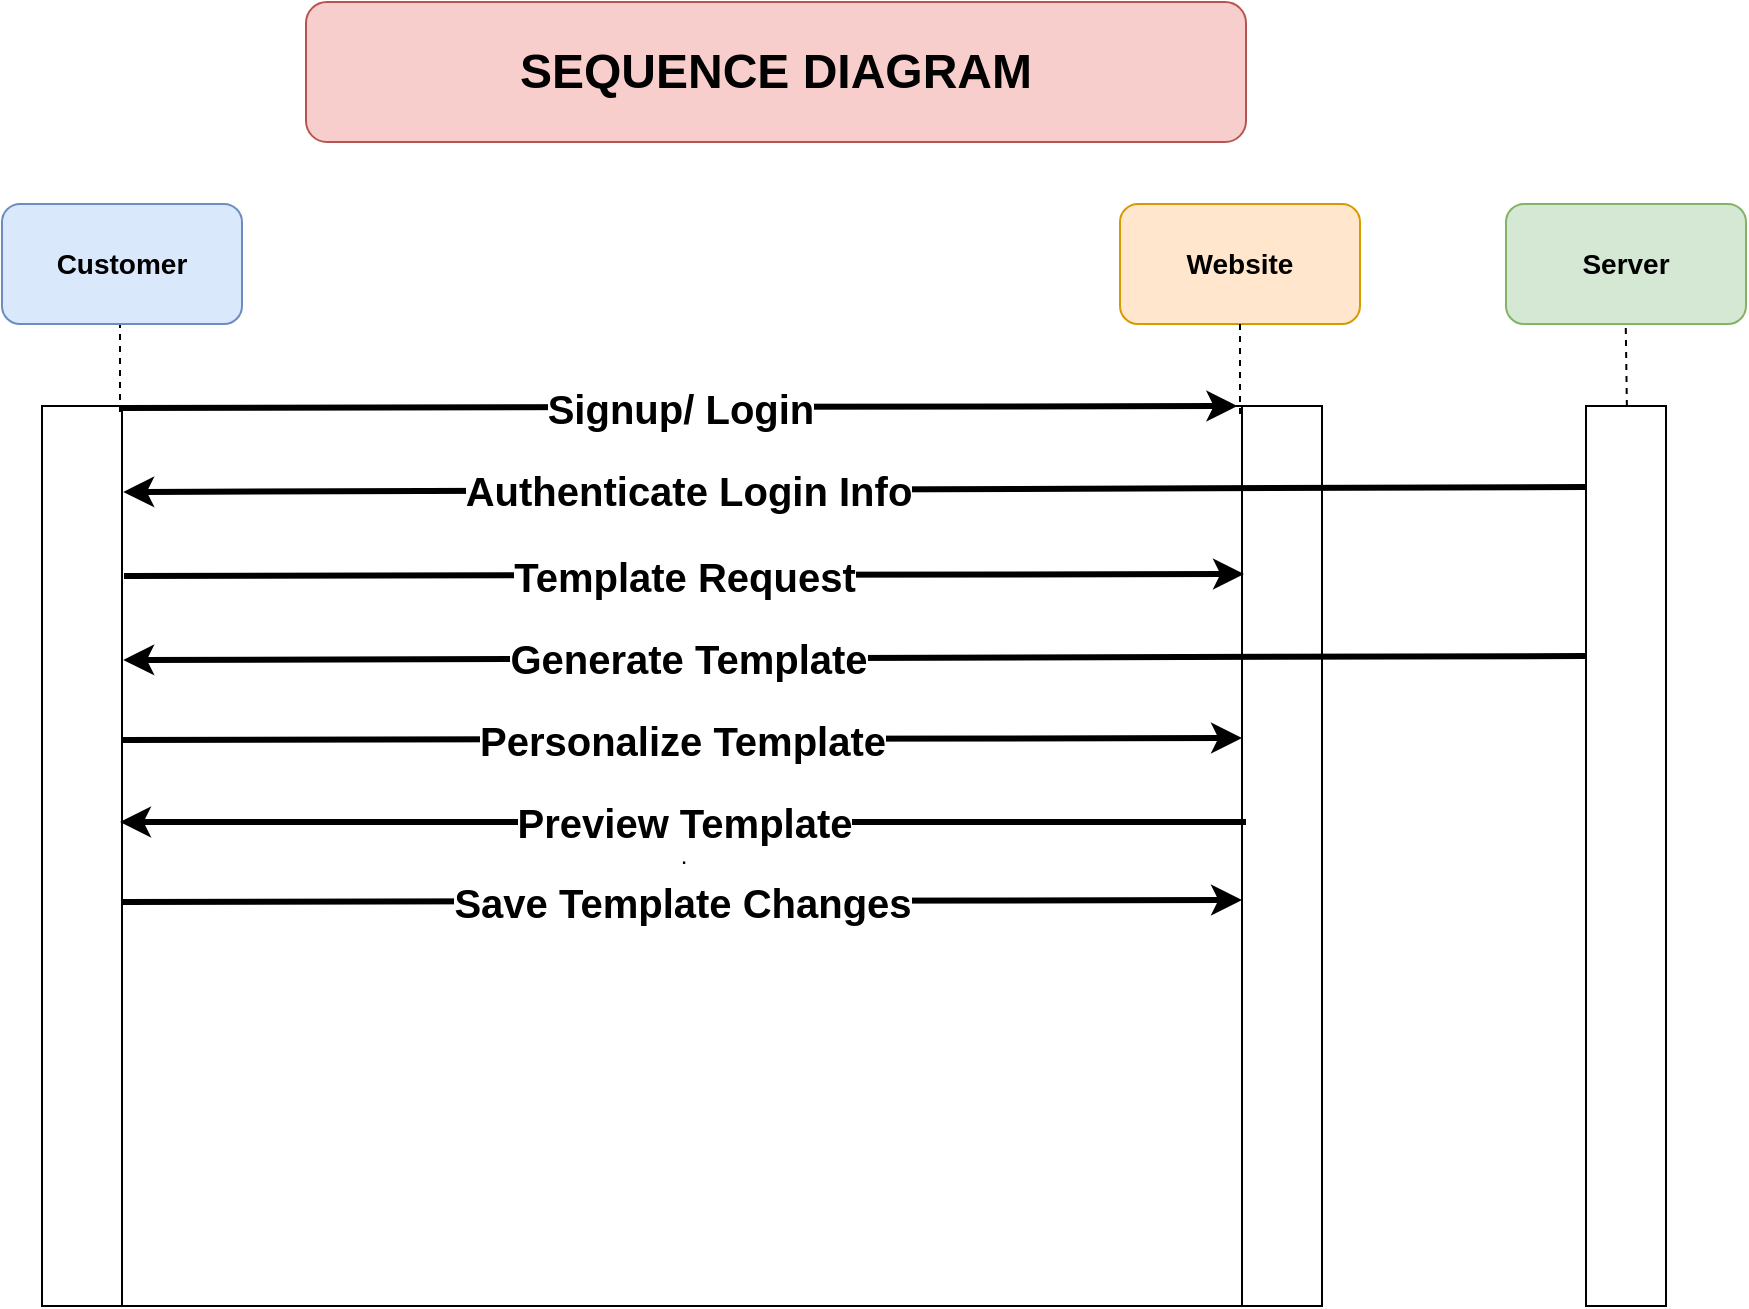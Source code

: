 <mxfile version="25.0.1">
  <diagram name="Page-1" id="1GjcOSQzm1D7fcgj7CT3">
    <mxGraphModel dx="1817" dy="777" grid="1" gridSize="10" guides="1" tooltips="1" connect="1" arrows="1" fold="1" page="1" pageScale="1" pageWidth="1100" pageHeight="1700" math="0" shadow="0">
      <root>
        <mxCell id="0" />
        <mxCell id="1" parent="0" />
        <mxCell id="UmaBke9xIjh7v9-IDTWi-1" value="&lt;font style=&quot;font-size: 24px;&quot;&gt;&lt;b&gt;SEQUENCE DIAGRAM&lt;/b&gt;&lt;/font&gt;" style="rounded=1;whiteSpace=wrap;html=1;fillColor=#f8cecc;strokeColor=#b85450;" parent="1" vertex="1">
          <mxGeometry x="310" y="20" width="470" height="70" as="geometry" />
        </mxCell>
        <mxCell id="UmaBke9xIjh7v9-IDTWi-2" value="." style="shape=process;whiteSpace=wrap;html=1;backgroundOutline=1;size=0.063;" parent="1" vertex="1">
          <mxGeometry x="178" y="222" width="640" height="450" as="geometry" />
        </mxCell>
        <mxCell id="UmaBke9xIjh7v9-IDTWi-3" value="" style="rounded=0;whiteSpace=wrap;html=1;" parent="1" vertex="1">
          <mxGeometry x="950" y="222" width="40" height="450" as="geometry" />
        </mxCell>
        <mxCell id="UmaBke9xIjh7v9-IDTWi-6" value="" style="endArrow=none;dashed=1;html=1;rounded=0;" parent="1" edge="1">
          <mxGeometry width="50" height="50" relative="1" as="geometry">
            <mxPoint x="217" y="225" as="sourcePoint" />
            <mxPoint x="217" y="179" as="targetPoint" />
          </mxGeometry>
        </mxCell>
        <mxCell id="UmaBke9xIjh7v9-IDTWi-8" value="&lt;font style=&quot;font-size: 14px;&quot;&gt;&lt;b&gt;Website&lt;/b&gt;&lt;/font&gt;" style="rounded=1;whiteSpace=wrap;html=1;fillColor=#ffe6cc;strokeColor=#d79b00;" parent="1" vertex="1">
          <mxGeometry x="717" y="121" width="120" height="60" as="geometry" />
        </mxCell>
        <mxCell id="UmaBke9xIjh7v9-IDTWi-9" value="" style="endArrow=none;dashed=1;html=1;rounded=0;" parent="1" edge="1">
          <mxGeometry width="50" height="50" relative="1" as="geometry">
            <mxPoint x="777" y="226" as="sourcePoint" />
            <mxPoint x="777" y="180" as="targetPoint" />
          </mxGeometry>
        </mxCell>
        <mxCell id="UmaBke9xIjh7v9-IDTWi-10" value="&lt;font style=&quot;font-size: 14px;&quot;&gt;&lt;b&gt;Server&lt;/b&gt;&lt;/font&gt;" style="rounded=1;whiteSpace=wrap;html=1;fillColor=#d5e8d4;strokeColor=#82b366;" parent="1" vertex="1">
          <mxGeometry x="910" y="121" width="120" height="60" as="geometry" />
        </mxCell>
        <mxCell id="UmaBke9xIjh7v9-IDTWi-11" value="" style="endArrow=none;dashed=1;html=1;rounded=0;entryX=0.499;entryY=1.017;entryDx=0;entryDy=0;entryPerimeter=0;" parent="1" target="UmaBke9xIjh7v9-IDTWi-10" edge="1">
          <mxGeometry width="50" height="50" relative="1" as="geometry">
            <mxPoint x="970.44" y="222" as="sourcePoint" />
            <mxPoint x="970" y="186" as="targetPoint" />
          </mxGeometry>
        </mxCell>
        <mxCell id="UmaBke9xIjh7v9-IDTWi-12" value="" style="endArrow=classic;html=1;rounded=0;strokeWidth=3;entryX=0.937;entryY=0;entryDx=0;entryDy=0;entryPerimeter=0;" parent="1" edge="1">
          <mxGeometry relative="1" as="geometry">
            <mxPoint x="217" y="223" as="sourcePoint" />
            <mxPoint x="775.68" y="222" as="targetPoint" />
          </mxGeometry>
        </mxCell>
        <mxCell id="UmaBke9xIjh7v9-IDTWi-13" value="&lt;font&gt;&lt;b&gt;Signup/ Login&lt;/b&gt;&lt;/font&gt;" style="edgeLabel;resizable=0;html=1;;align=center;verticalAlign=middle;fontSize=20;" parent="UmaBke9xIjh7v9-IDTWi-12" connectable="0" vertex="1">
          <mxGeometry relative="1" as="geometry" />
        </mxCell>
        <mxCell id="UmaBke9xIjh7v9-IDTWi-14" value="" style="endArrow=classic;html=1;rounded=0;strokeWidth=3;exitX=0.009;exitY=0.09;exitDx=0;exitDy=0;exitPerimeter=0;" parent="1" source="UmaBke9xIjh7v9-IDTWi-3" edge="1">
          <mxGeometry relative="1" as="geometry">
            <mxPoint x="941" y="263" as="sourcePoint" />
            <mxPoint x="218.61" y="265" as="targetPoint" />
          </mxGeometry>
        </mxCell>
        <mxCell id="UmaBke9xIjh7v9-IDTWi-15" value="&lt;font&gt;&lt;b&gt;Authenticate Login Info&lt;/b&gt;&lt;/font&gt;" style="edgeLabel;resizable=0;html=1;;align=center;verticalAlign=middle;fontSize=20;" parent="UmaBke9xIjh7v9-IDTWi-14" connectable="0" vertex="1">
          <mxGeometry relative="1" as="geometry">
            <mxPoint x="-84" as="offset" />
          </mxGeometry>
        </mxCell>
        <mxCell id="UmaBke9xIjh7v9-IDTWi-16" value="" style="endArrow=classic;html=1;rounded=0;strokeWidth=3;entryX=0.937;entryY=0;entryDx=0;entryDy=0;entryPerimeter=0;" parent="1" edge="1">
          <mxGeometry relative="1" as="geometry">
            <mxPoint x="219" y="307" as="sourcePoint" />
            <mxPoint x="779" y="306" as="targetPoint" />
          </mxGeometry>
        </mxCell>
        <mxCell id="UmaBke9xIjh7v9-IDTWi-17" value="&lt;font&gt;&lt;b&gt;Template Request&lt;/b&gt;&lt;/font&gt;" style="edgeLabel;resizable=0;html=1;;align=center;verticalAlign=middle;fontSize=20;" parent="UmaBke9xIjh7v9-IDTWi-16" connectable="0" vertex="1">
          <mxGeometry relative="1" as="geometry" />
        </mxCell>
        <mxCell id="UmaBke9xIjh7v9-IDTWi-22" value="" style="endArrow=classic;html=1;rounded=0;strokeWidth=3;exitX=0.009;exitY=0.09;exitDx=0;exitDy=0;exitPerimeter=0;" parent="1" edge="1">
          <mxGeometry relative="1" as="geometry">
            <mxPoint x="950" y="347" as="sourcePoint" />
            <mxPoint x="218.61" y="349" as="targetPoint" />
          </mxGeometry>
        </mxCell>
        <mxCell id="UmaBke9xIjh7v9-IDTWi-23" value="&lt;font&gt;&lt;b&gt;Generate Template&lt;/b&gt;&lt;/font&gt;" style="edgeLabel;resizable=0;html=1;;align=center;verticalAlign=middle;fontSize=20;" parent="UmaBke9xIjh7v9-IDTWi-22" connectable="0" vertex="1">
          <mxGeometry relative="1" as="geometry">
            <mxPoint x="-84" as="offset" />
          </mxGeometry>
        </mxCell>
        <mxCell id="UmaBke9xIjh7v9-IDTWi-24" value="" style="endArrow=classic;html=1;rounded=0;strokeWidth=3;entryX=0.937;entryY=0;entryDx=0;entryDy=0;entryPerimeter=0;" parent="1" edge="1">
          <mxGeometry relative="1" as="geometry">
            <mxPoint x="218" y="389" as="sourcePoint" />
            <mxPoint x="778" y="388" as="targetPoint" />
          </mxGeometry>
        </mxCell>
        <mxCell id="UmaBke9xIjh7v9-IDTWi-25" value="&lt;font&gt;&lt;b&gt;Personalize Template&lt;/b&gt;&lt;/font&gt;" style="edgeLabel;resizable=0;html=1;;align=center;verticalAlign=middle;fontSize=20;" parent="UmaBke9xIjh7v9-IDTWi-24" connectable="0" vertex="1">
          <mxGeometry relative="1" as="geometry" />
        </mxCell>
        <mxCell id="UmaBke9xIjh7v9-IDTWi-26" value="" style="endArrow=classic;html=1;rounded=0;strokeWidth=3;" parent="1" edge="1">
          <mxGeometry relative="1" as="geometry">
            <mxPoint x="780" y="430" as="sourcePoint" />
            <mxPoint x="217" y="430" as="targetPoint" />
          </mxGeometry>
        </mxCell>
        <mxCell id="UmaBke9xIjh7v9-IDTWi-27" value="&lt;font&gt;&lt;b&gt;Preview Template&lt;/b&gt;&lt;/font&gt;" style="edgeLabel;resizable=0;html=1;;align=center;verticalAlign=middle;fontSize=20;" parent="UmaBke9xIjh7v9-IDTWi-26" connectable="0" vertex="1">
          <mxGeometry relative="1" as="geometry">
            <mxPoint as="offset" />
          </mxGeometry>
        </mxCell>
        <mxCell id="UmaBke9xIjh7v9-IDTWi-4" value="&lt;font style=&quot;font-size: 14px;&quot;&gt;&lt;b&gt;Customer&lt;/b&gt;&lt;/font&gt;" style="rounded=1;whiteSpace=wrap;html=1;fillColor=#dae8fc;strokeColor=#6c8ebf;" parent="1" vertex="1">
          <mxGeometry x="158" y="121" width="120" height="60" as="geometry" />
        </mxCell>
        <mxCell id="UmaBke9xIjh7v9-IDTWi-28" value="" style="endArrow=classic;html=1;rounded=0;strokeWidth=3;entryX=0.937;entryY=0;entryDx=0;entryDy=0;entryPerimeter=0;" parent="1" edge="1">
          <mxGeometry relative="1" as="geometry">
            <mxPoint x="218" y="470" as="sourcePoint" />
            <mxPoint x="778" y="469" as="targetPoint" />
          </mxGeometry>
        </mxCell>
        <mxCell id="UmaBke9xIjh7v9-IDTWi-29" value="&lt;font&gt;&lt;b&gt;Save Template Changes&lt;/b&gt;&lt;/font&gt;" style="edgeLabel;resizable=0;html=1;;align=center;verticalAlign=middle;fontSize=20;" parent="UmaBke9xIjh7v9-IDTWi-28" connectable="0" vertex="1">
          <mxGeometry relative="1" as="geometry" />
        </mxCell>
      </root>
    </mxGraphModel>
  </diagram>
</mxfile>
